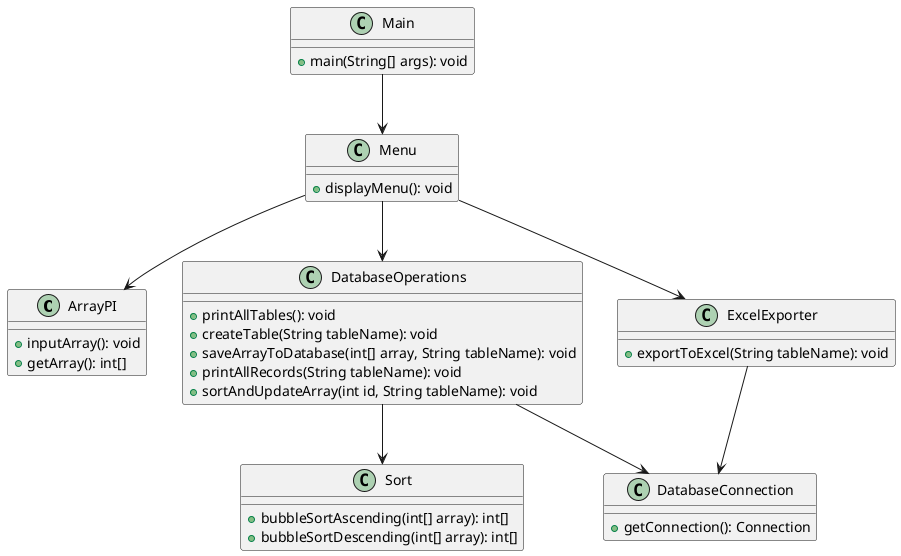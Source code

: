 @startuml

class ArrayPI {
  +inputArray(): void
  +getArray(): int[]
}

class Sort {
  +bubbleSortAscending(int[] array): int[]
  +bubbleSortDescending(int[] array): int[]
}

class DatabaseConnection {
  +getConnection(): Connection
}

class DatabaseOperations {
  +printAllTables(): void
  +createTable(String tableName): void
  +saveArrayToDatabase(int[] array, String tableName): void
  +printAllRecords(String tableName): void
  +sortAndUpdateArray(int id, String tableName): void
}

class ExcelExporter {
  +exportToExcel(String tableName): void
}

class Menu {
  +displayMenu(): void
}

class Main {
  +main(String[] args): void
}

Main --> Menu
Menu --> ArrayPI
Menu --> DatabaseOperations
Menu --> ExcelExporter
DatabaseOperations --> DatabaseConnection
DatabaseOperations --> Sort
ExcelExporter --> DatabaseConnection

@enduml
